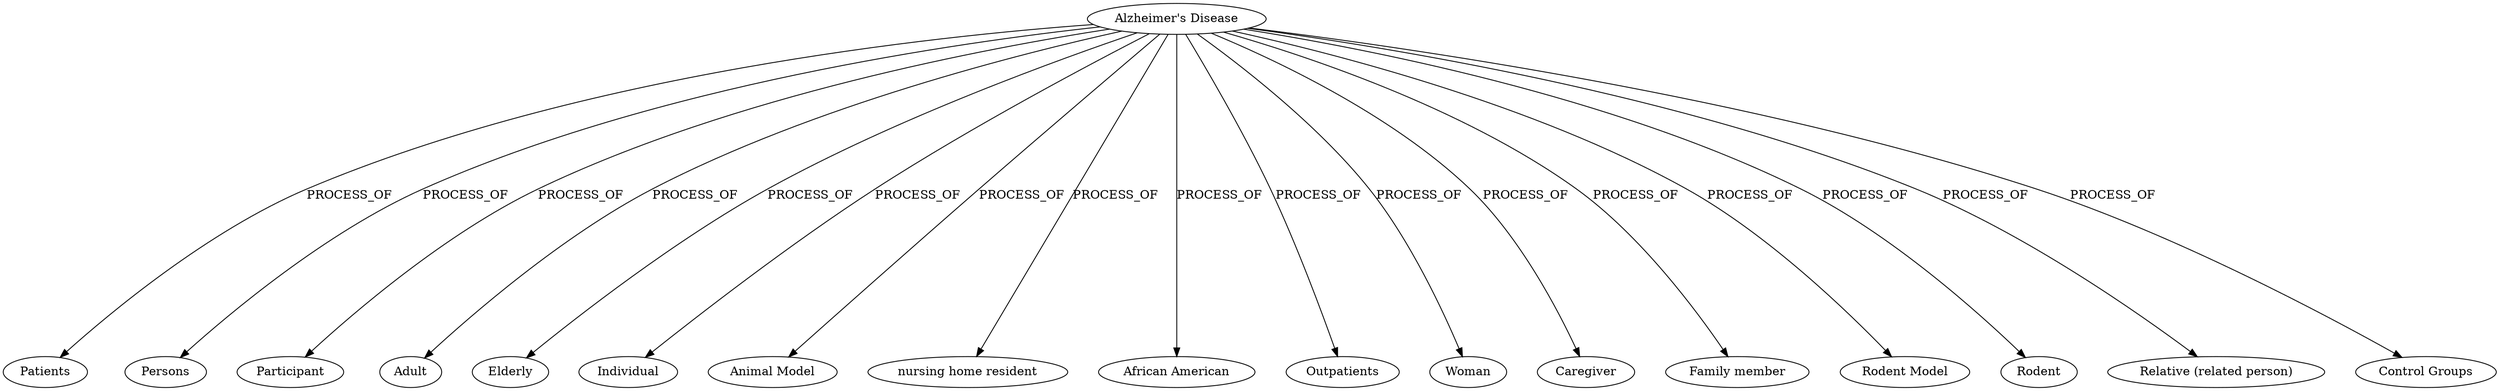 digraph KnowledgeGraph {
rankdir=TB;
nodesep=0.5;
ranksep=5;
  "Alzheimer's Disease" -> "Patients" [label="PROCESS_OF"];
  "Alzheimer's Disease" -> "Persons" [label="PROCESS_OF"];
  "Alzheimer's Disease" -> "Participant" [label="PROCESS_OF"];
  "Alzheimer's Disease" -> "Adult" [label="PROCESS_OF"];
  "Alzheimer's Disease" -> "Elderly" [label="PROCESS_OF"];
  "Alzheimer's Disease" -> "Individual" [label="PROCESS_OF"];
  "Alzheimer's Disease" -> "Animal Model" [label="PROCESS_OF"];
  "Alzheimer's Disease" -> "nursing home resident" [label="PROCESS_OF"];
  "Alzheimer's Disease" -> "African American" [label="PROCESS_OF"];
  "Alzheimer's Disease" -> "Outpatients" [label="PROCESS_OF"];
  "Alzheimer's Disease" -> "Woman" [label="PROCESS_OF"];
  "Alzheimer's Disease" -> "Caregiver" [label="PROCESS_OF"];
  "Alzheimer's Disease" -> "Family member" [label="PROCESS_OF"];
  "Alzheimer's Disease" -> "Rodent Model" [label="PROCESS_OF"];
  "Alzheimer's Disease" -> "Rodent" [label="PROCESS_OF"];
  "Alzheimer's Disease" -> "Relative (related person)" [label="PROCESS_OF"];
  "Alzheimer's Disease" -> "Control Groups" [label="PROCESS_OF"];
}
